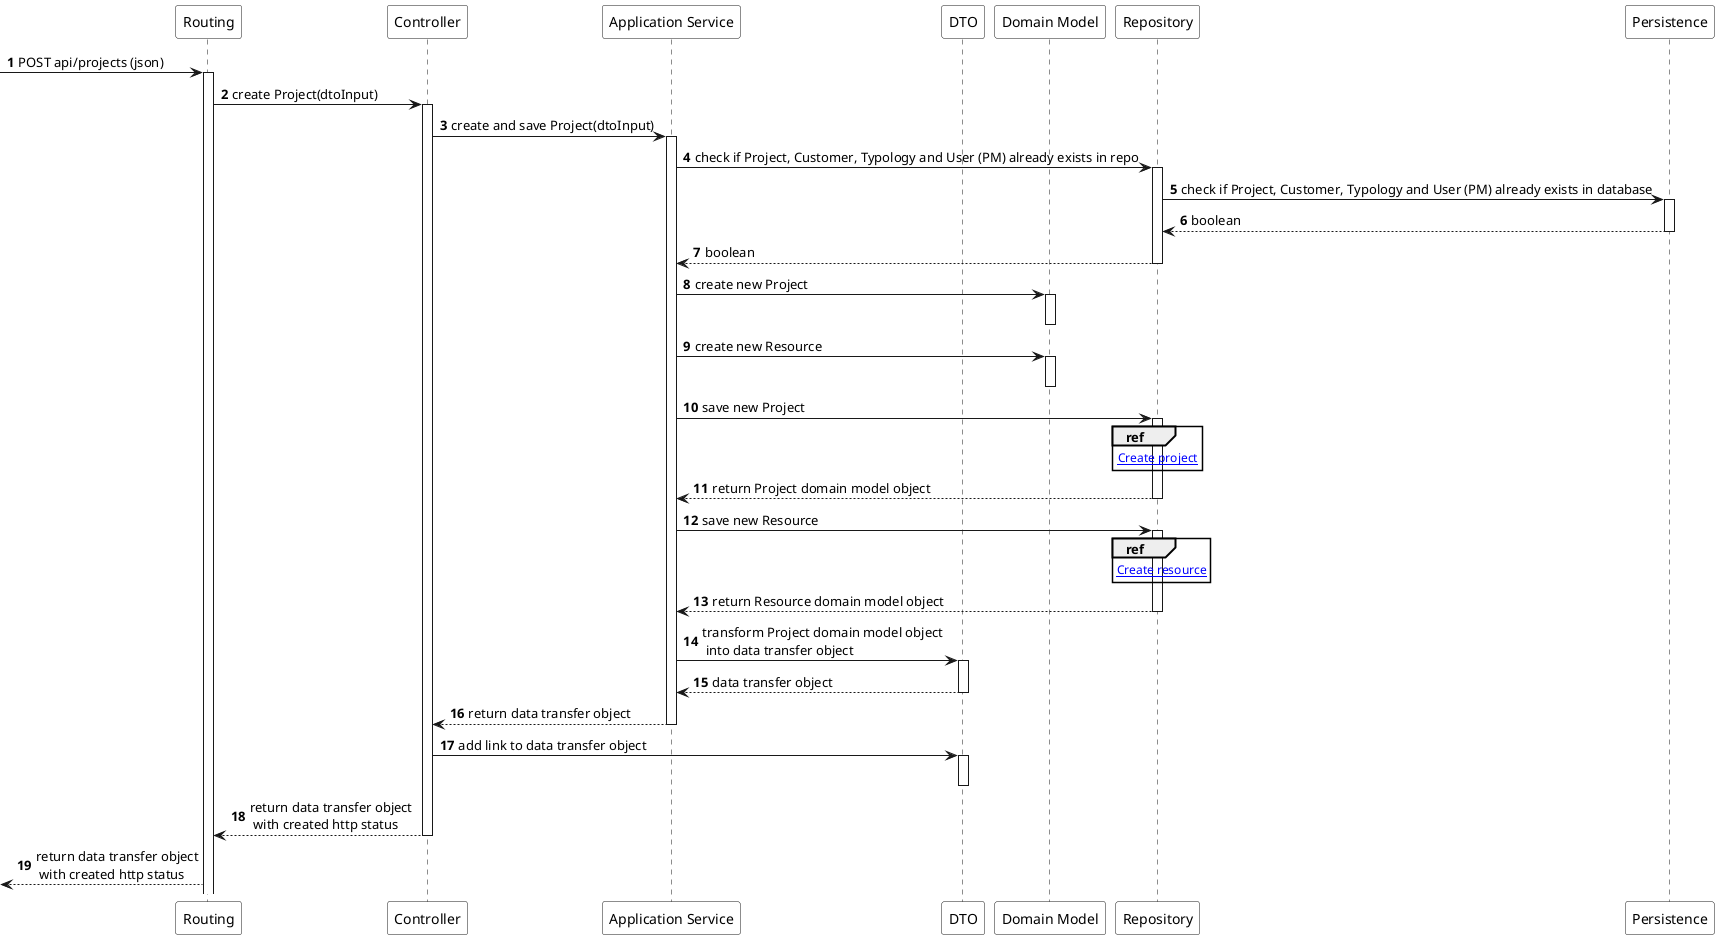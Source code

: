 @startuml
autonumber
participant "Routing" #FFFFFF
participant "Controller" #FFFFFF
participant "Application Service" #FFFFFF
participant "DTO" #FFFFFF
participant "Domain Model" #FFFFFF
participant "Repository" #FFFFFF
participant "Persistence" #FFFFFF

-> "Routing" ++ : POST api/projects (json)
    "Routing" -> "Controller" ++ : create Project(dtoInput)

        "Controller" -> "Application Service" ++ : create and save Project(dtoInput)

            "Application Service" -> "Repository" ++: check if Project, Customer, Typology and User (PM) already exists in repo

                "Repository" -> "Persistence" ++ : check if Project, Customer, Typology and User (PM) already exists in database

                    "Persistence" --> "Repository" : boolean
                    deactivate "Persistence"

                "Repository" --> "Application Service" : boolean
                deactivate "Repository"

            "Application Service" -> "Domain Model" ++ : create new Project
            deactivate

            "Application Service" -> "Domain Model" ++ : create new Resource
                        deactivate

            "Application Service" -> "Repository" ++ : save new Project

            ref over "Repository"
                [[ProcessView-C3-saveProject.puml Create project]]
            end

            "Repository" --> "Application Service" : return Project domain model object
            deactivate "Repository"

            "Application Service" -> "Repository" ++ : save new Resource

            ref over "Repository"
                [[ProcessView-C3-saveResource.puml Create resource]]
            end

            "Repository" --> "Application Service" : return Resource domain model object
            deactivate "Repository"

            "Application Service" -> "DTO" ++ : transform Project domain model object \n into data transfer object
                "DTO" --> "Application Service" : data transfer object
                deactivate "DTO"

            "Application Service" --> "Controller" : return data transfer object
            deactivate "Application Service"

        "Controller" -> "DTO" ++ : add link to data transfer object
         deactivate "DTO"

    "Controller" --> "Routing" : return data transfer object \n with created http status
    deactivate "Controller"
<-- "Routing" : return data transfer object \n with created http status

@enduml
